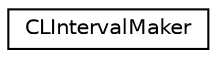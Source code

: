 digraph "Graphical Class Hierarchy"
{
  edge [fontname="Helvetica",fontsize="10",labelfontname="Helvetica",labelfontsize="10"];
  node [fontname="Helvetica",fontsize="10",shape=record];
  rankdir="LR";
  Node0 [label="CLIntervalMaker",height=0.2,width=0.4,color="black", fillcolor="white", style="filled",URL="$class_c_l_interval_maker.html",tooltip="Class that makes CL intervals from 1-CL histograms. "];
}
